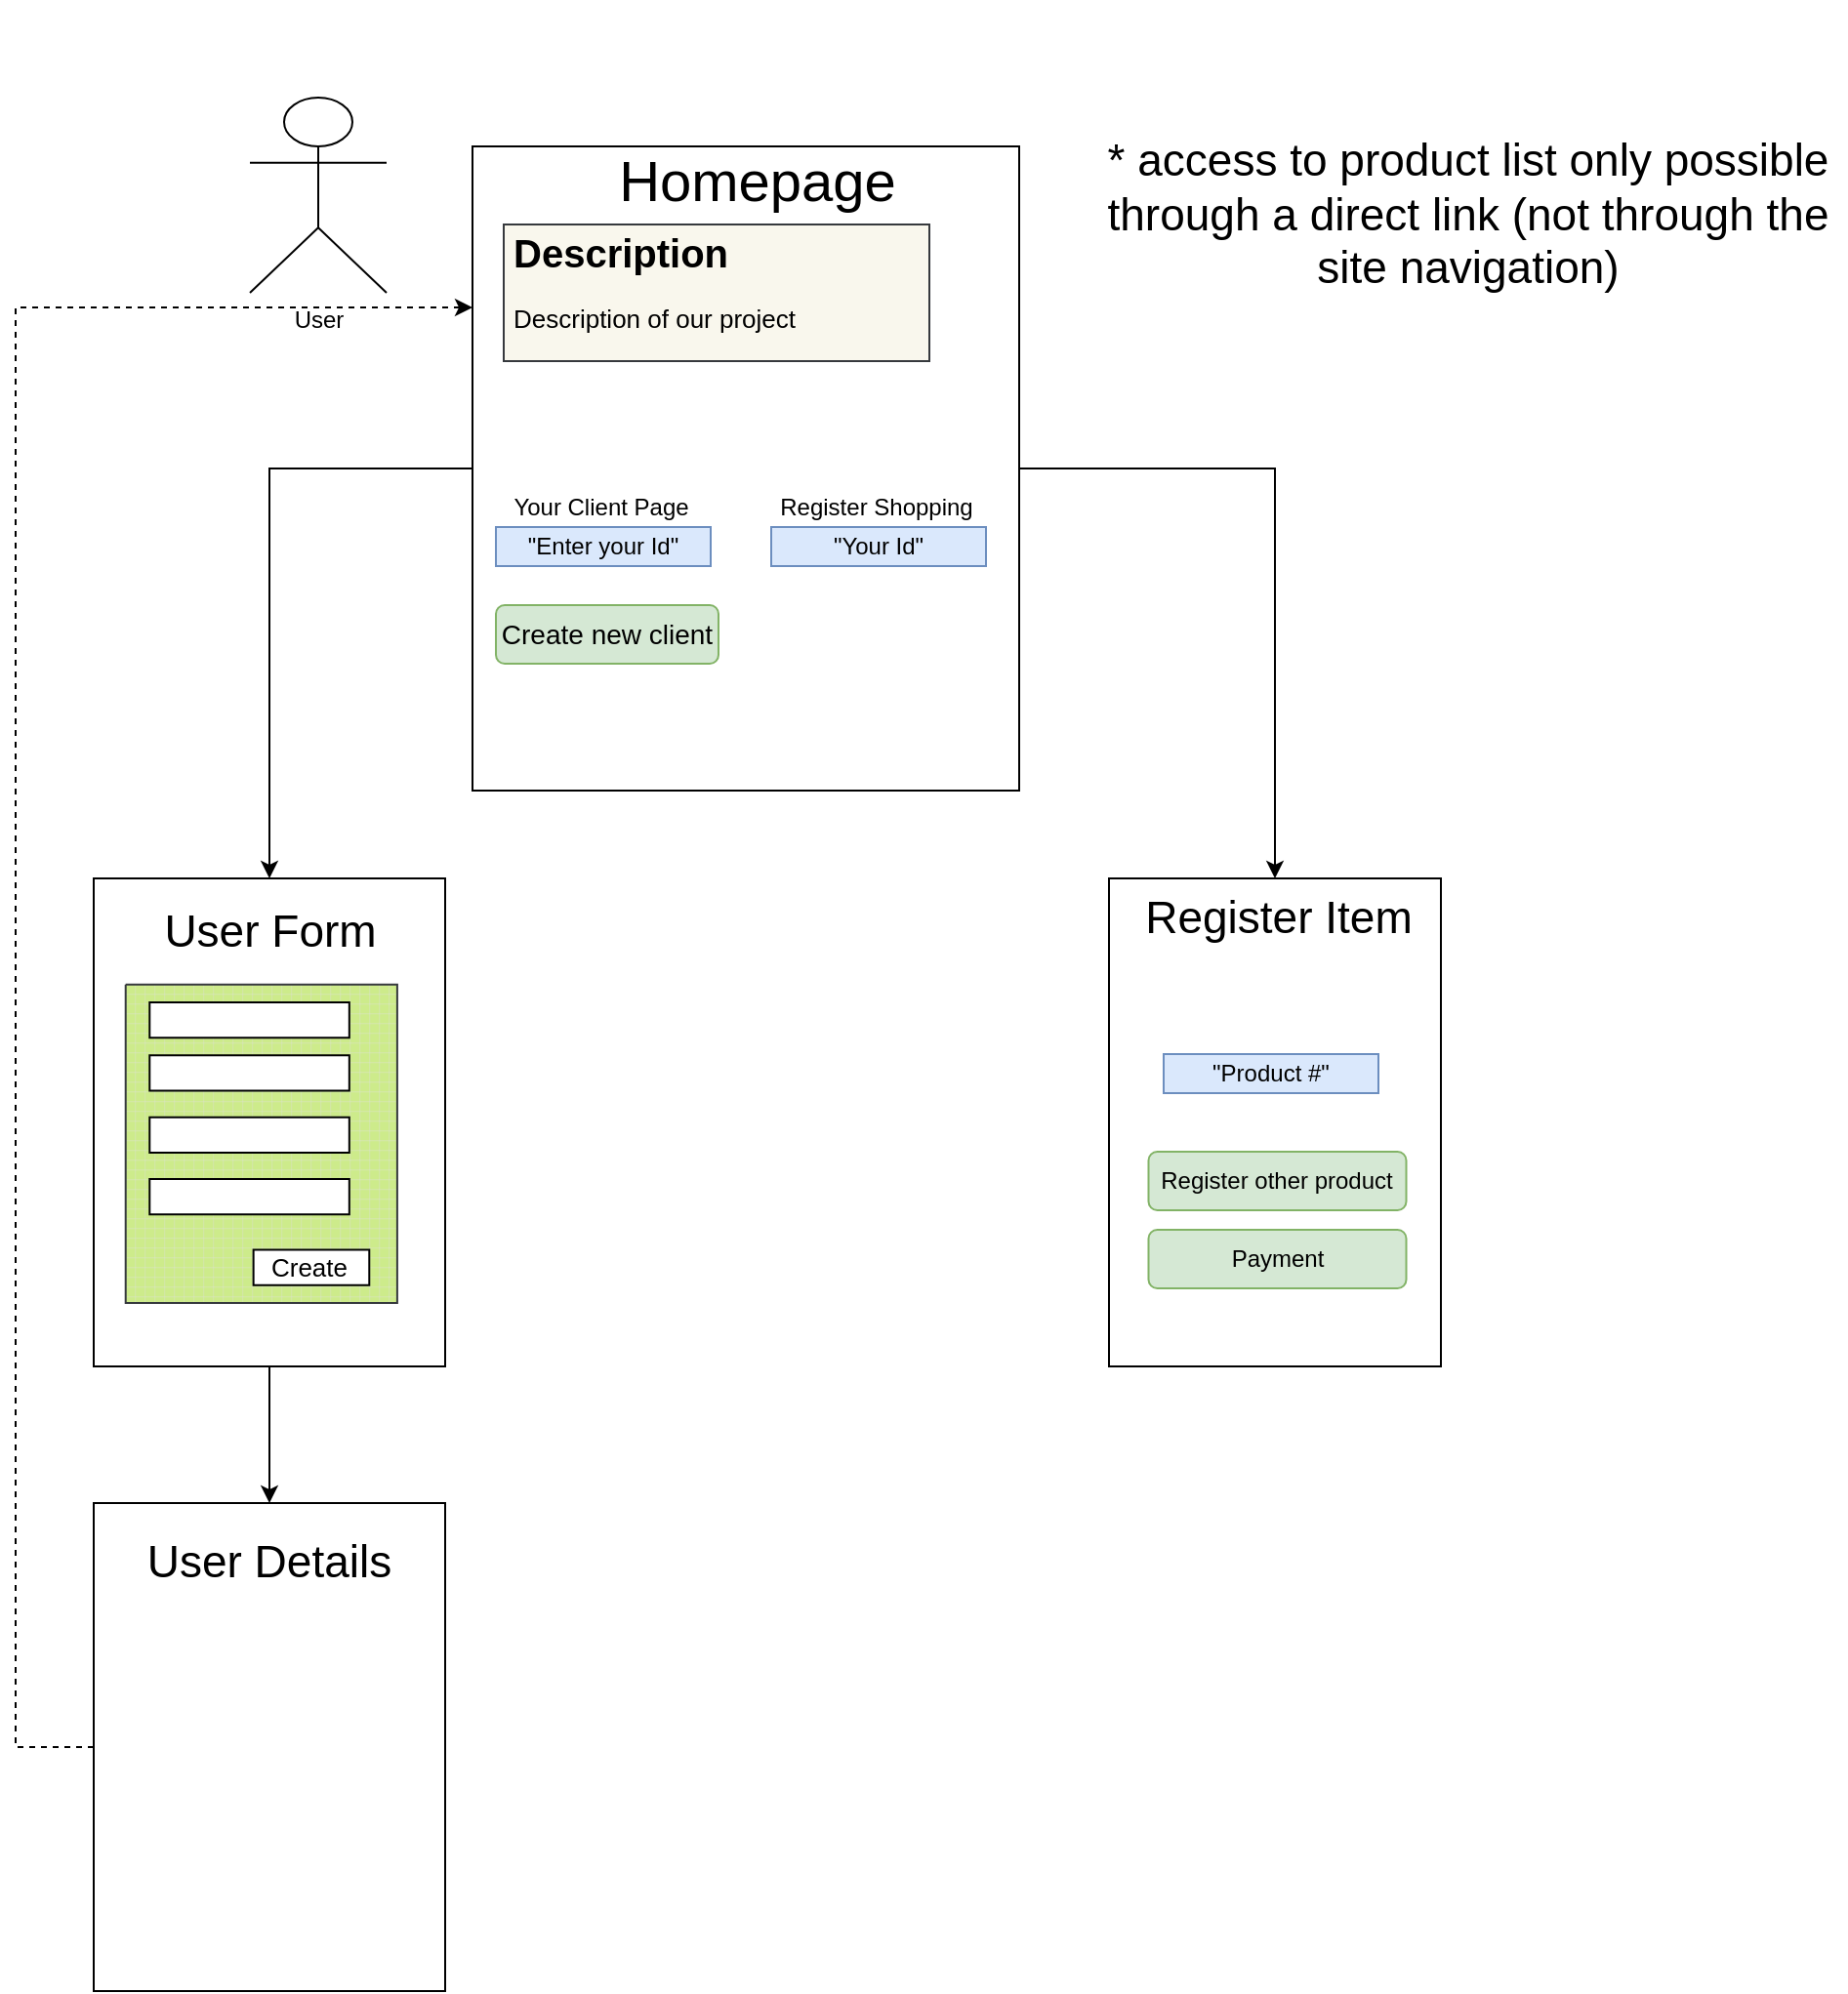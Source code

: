 <mxfile version="13.7.5" type="device"><diagram id="PUfTbRvgmeC-gYnoiiX1" name="Page-1"><mxGraphModel dx="1298" dy="870" grid="1" gridSize="10" guides="1" tooltips="1" connect="1" arrows="1" fold="1" page="1" pageScale="1" pageWidth="827" pageHeight="1169" math="0" shadow="0"><root><mxCell id="0"/><mxCell id="1" parent="0"/><mxCell id="WnD0OCrXiuG9wDW7odzw-33" style="edgeStyle=orthogonalEdgeStyle;rounded=0;orthogonalLoop=1;jettySize=auto;html=1;entryX=0.5;entryY=0;entryDx=0;entryDy=0;fontSize=23;" edge="1" parent="1" source="WnD0OCrXiuG9wDW7odzw-2" target="WnD0OCrXiuG9wDW7odzw-14"><mxGeometry relative="1" as="geometry"/></mxCell><mxCell id="WnD0OCrXiuG9wDW7odzw-34" style="edgeStyle=orthogonalEdgeStyle;rounded=0;orthogonalLoop=1;jettySize=auto;html=1;entryX=0.5;entryY=0;entryDx=0;entryDy=0;fontSize=23;" edge="1" parent="1" source="WnD0OCrXiuG9wDW7odzw-2" target="WnD0OCrXiuG9wDW7odzw-16"><mxGeometry relative="1" as="geometry"/></mxCell><mxCell id="WnD0OCrXiuG9wDW7odzw-2" value="" style="rounded=0;whiteSpace=wrap;html=1;" vertex="1" parent="1"><mxGeometry x="274" y="85" width="280" height="330" as="geometry"/></mxCell><mxCell id="WnD0OCrXiuG9wDW7odzw-3" value="Homepage" style="text;html=1;strokeColor=none;fillColor=none;align=center;verticalAlign=middle;whiteSpace=wrap;rounded=0;fontSize=29;" vertex="1" parent="1"><mxGeometry x="380" y="93" width="80" height="20" as="geometry"/></mxCell><mxCell id="WnD0OCrXiuG9wDW7odzw-4" value="&lt;h1 style=&quot;font-size: 20px&quot;&gt;&lt;font style=&quot;font-size: 20px&quot;&gt;Description&lt;/font&gt;&lt;/h1&gt;&lt;div&gt;&lt;font style=&quot;font-size: 13px&quot;&gt;Description of our project&lt;/font&gt;&lt;/div&gt;" style="text;html=1;strokeColor=#36393d;fillColor=#f9f7ed;spacing=5;spacingTop=-20;whiteSpace=wrap;overflow=hidden;rounded=0;" vertex="1" parent="1"><mxGeometry x="290" y="125" width="218" height="70" as="geometry"/></mxCell><mxCell id="WnD0OCrXiuG9wDW7odzw-5" value="User&lt;br&gt;" style="shape=umlActor;verticalLabelPosition=bottom;verticalAlign=top;html=1;outlineConnect=0;" vertex="1" parent="1"><mxGeometry x="160" y="60" width="70" height="100" as="geometry"/></mxCell><mxCell id="WnD0OCrXiuG9wDW7odzw-7" value="&quot;Your Id&quot;" style="rounded=0;whiteSpace=wrap;html=1;fillColor=#dae8fc;strokeColor=#6c8ebf;" vertex="1" parent="1"><mxGeometry x="427" y="280" width="110" height="20" as="geometry"/></mxCell><mxCell id="WnD0OCrXiuG9wDW7odzw-8" value="Register Shopping" style="text;html=1;strokeColor=none;fillColor=none;align=center;verticalAlign=middle;whiteSpace=wrap;rounded=0;" vertex="1" parent="1"><mxGeometry x="421" y="260" width="120" height="20" as="geometry"/></mxCell><mxCell id="WnD0OCrXiuG9wDW7odzw-9" value="&quot;Enter your Id&quot;" style="rounded=0;whiteSpace=wrap;html=1;fillColor=#dae8fc;strokeColor=#6c8ebf;" vertex="1" parent="1"><mxGeometry x="286" y="280" width="110" height="20" as="geometry"/></mxCell><mxCell id="WnD0OCrXiuG9wDW7odzw-10" value="Your Client Page" style="text;html=1;strokeColor=none;fillColor=none;align=center;verticalAlign=middle;whiteSpace=wrap;rounded=0;" vertex="1" parent="1"><mxGeometry x="280" y="260" width="120" height="20" as="geometry"/></mxCell><mxCell id="WnD0OCrXiuG9wDW7odzw-12" value="&lt;font style=&quot;font-size: 14px&quot;&gt;Create new client&lt;/font&gt;" style="rounded=1;whiteSpace=wrap;html=1;fontSize=29;verticalAlign=bottom;fillColor=#d5e8d4;strokeColor=#82b366;" vertex="1" parent="1"><mxGeometry x="286" y="320" width="114" height="30" as="geometry"/></mxCell><mxCell id="WnD0OCrXiuG9wDW7odzw-16" value="" style="rounded=0;whiteSpace=wrap;html=1;fontSize=29;" vertex="1" parent="1"><mxGeometry x="600" y="460" width="170" height="250" as="geometry"/></mxCell><mxCell id="WnD0OCrXiuG9wDW7odzw-17" value="Register Item" style="text;html=1;strokeColor=none;fillColor=none;align=center;verticalAlign=middle;whiteSpace=wrap;rounded=0;fontSize=23;" vertex="1" parent="1"><mxGeometry x="612.5" y="470" width="147.5" height="20" as="geometry"/></mxCell><mxCell id="WnD0OCrXiuG9wDW7odzw-35" style="edgeStyle=orthogonalEdgeStyle;rounded=0;orthogonalLoop=1;jettySize=auto;html=1;entryX=0;entryY=0.25;entryDx=0;entryDy=0;fontSize=23;dashed=1;" edge="1" parent="1" source="WnD0OCrXiuG9wDW7odzw-25" target="WnD0OCrXiuG9wDW7odzw-2"><mxGeometry relative="1" as="geometry"><Array as="points"><mxPoint x="40" y="905"/><mxPoint x="40" y="168"/></Array></mxGeometry></mxCell><mxCell id="WnD0OCrXiuG9wDW7odzw-25" value="" style="rounded=0;whiteSpace=wrap;html=1;fontSize=29;" vertex="1" parent="1"><mxGeometry x="80" y="780" width="180" height="250" as="geometry"/></mxCell><mxCell id="WnD0OCrXiuG9wDW7odzw-26" value="User Details" style="text;html=1;strokeColor=none;fillColor=none;align=center;verticalAlign=middle;whiteSpace=wrap;rounded=0;fontSize=23;" vertex="1" parent="1"><mxGeometry x="101.25" y="800" width="137.5" height="20" as="geometry"/></mxCell><mxCell id="WnD0OCrXiuG9wDW7odzw-29" value="" style="group" vertex="1" connectable="0" parent="1"><mxGeometry x="80" y="460" width="180" height="290" as="geometry"/></mxCell><mxCell id="WnD0OCrXiuG9wDW7odzw-14" value="" style="rounded=0;whiteSpace=wrap;html=1;fontSize=29;" vertex="1" parent="WnD0OCrXiuG9wDW7odzw-29"><mxGeometry width="180" height="250" as="geometry"/></mxCell><mxCell id="WnD0OCrXiuG9wDW7odzw-15" value="User Form" style="text;html=1;strokeColor=none;fillColor=none;align=center;verticalAlign=middle;whiteSpace=wrap;rounded=0;fontSize=23;" vertex="1" parent="WnD0OCrXiuG9wDW7odzw-29"><mxGeometry x="28.636" y="18.125" width="122.727" height="18.125" as="geometry"/></mxCell><mxCell id="WnD0OCrXiuG9wDW7odzw-18" value="" style="verticalLabelPosition=bottom;verticalAlign=top;html=1;shape=mxgraph.basic.patternFillRect;fillStyle=grid;step=5;fillStrokeWidth=0.2;fillStrokeColor=#dddddd;fontSize=29;fillColor=#cdeb8b;strokeColor=#36393d;" vertex="1" parent="WnD0OCrXiuG9wDW7odzw-29"><mxGeometry x="16.364" y="54.375" width="139.091" height="163.125" as="geometry"/></mxCell><mxCell id="WnD0OCrXiuG9wDW7odzw-19" value="" style="verticalLabelPosition=bottom;verticalAlign=top;html=1;shape=mxgraph.basic.rect;fillColor2=none;strokeWidth=1;size=20;indent=5;fontSize=29;" vertex="1" parent="WnD0OCrXiuG9wDW7odzw-29"><mxGeometry x="28.636" y="63.438" width="102.273" height="18.125" as="geometry"/></mxCell><mxCell id="WnD0OCrXiuG9wDW7odzw-20" value="" style="verticalLabelPosition=bottom;verticalAlign=top;html=1;shape=mxgraph.basic.rect;fillColor2=none;strokeWidth=1;size=20;indent=5;fontSize=29;" vertex="1" parent="WnD0OCrXiuG9wDW7odzw-29"><mxGeometry x="28.636" y="90.625" width="102.273" height="18.125" as="geometry"/></mxCell><mxCell id="WnD0OCrXiuG9wDW7odzw-21" value="" style="verticalLabelPosition=bottom;verticalAlign=top;html=1;shape=mxgraph.basic.rect;fillColor2=none;strokeWidth=1;size=20;indent=5;fontSize=29;" vertex="1" parent="WnD0OCrXiuG9wDW7odzw-29"><mxGeometry x="28.636" y="122.344" width="102.273" height="18.125" as="geometry"/></mxCell><mxCell id="WnD0OCrXiuG9wDW7odzw-22" value="" style="verticalLabelPosition=bottom;verticalAlign=top;html=1;shape=mxgraph.basic.rect;fillColor2=none;strokeWidth=1;size=20;indent=5;fontSize=29;" vertex="1" parent="WnD0OCrXiuG9wDW7odzw-29"><mxGeometry x="28.636" y="154.062" width="102.273" height="18.125" as="geometry"/></mxCell><mxCell id="WnD0OCrXiuG9wDW7odzw-23" value="" style="verticalLabelPosition=bottom;verticalAlign=top;html=1;shape=mxgraph.basic.rect;fillColor2=none;strokeWidth=1;size=20;indent=5;fontSize=29;" vertex="1" parent="WnD0OCrXiuG9wDW7odzw-29"><mxGeometry x="81.818" y="190.312" width="59.318" height="18.125" as="geometry"/></mxCell><mxCell id="WnD0OCrXiuG9wDW7odzw-24" value="Create" style="text;html=1;strokeColor=none;fillColor=none;align=center;verticalAlign=middle;whiteSpace=wrap;rounded=0;fontSize=13;" vertex="1" parent="WnD0OCrXiuG9wDW7odzw-29"><mxGeometry x="94.295" y="190.312" width="32.727" height="18.125" as="geometry"/></mxCell><mxCell id="WnD0OCrXiuG9wDW7odzw-32" style="edgeStyle=orthogonalEdgeStyle;rounded=0;orthogonalLoop=1;jettySize=auto;html=1;exitX=0.5;exitY=1;exitDx=0;exitDy=0;entryX=0.5;entryY=0;entryDx=0;entryDy=0;fontSize=23;" edge="1" parent="1" source="WnD0OCrXiuG9wDW7odzw-14" target="WnD0OCrXiuG9wDW7odzw-25"><mxGeometry relative="1" as="geometry"/></mxCell><mxCell id="WnD0OCrXiuG9wDW7odzw-36" value="* access to product list only possible through a direct link (not through the site navigation)" style="text;html=1;strokeColor=none;fillColor=none;align=center;verticalAlign=middle;whiteSpace=wrap;rounded=0;fontSize=23;labelPosition=center;verticalLabelPosition=middle;" vertex="1" parent="1"><mxGeometry x="590" y="10" width="387.5" height="220" as="geometry"/></mxCell><mxCell id="WnD0OCrXiuG9wDW7odzw-37" value="&lt;font style=&quot;font-size: 13px ; line-height: 100%&quot;&gt;&lt;br&gt;&lt;/font&gt;" style="rounded=1;whiteSpace=wrap;html=1;fontSize=29;verticalAlign=middle;fillColor=#d5e8d4;strokeColor=#82b366;labelPosition=center;verticalLabelPosition=middle;align=center;" vertex="1" parent="1"><mxGeometry x="620.25" y="600" width="132" height="30" as="geometry"/></mxCell><mxCell id="WnD0OCrXiuG9wDW7odzw-38" value="&quot;Product #&quot;" style="rounded=0;whiteSpace=wrap;html=1;fillColor=#dae8fc;strokeColor=#6c8ebf;" vertex="1" parent="1"><mxGeometry x="628" y="550" width="110" height="20" as="geometry"/></mxCell><mxCell id="WnD0OCrXiuG9wDW7odzw-39" value="Register other product" style="text;html=1;strokeColor=none;fillColor=none;align=center;verticalAlign=middle;whiteSpace=wrap;rounded=0;" vertex="1" parent="1"><mxGeometry x="622.25" y="605" width="127.75" height="20" as="geometry"/></mxCell><mxCell id="WnD0OCrXiuG9wDW7odzw-40" value="&lt;font style=&quot;font-size: 13px ; line-height: 100%&quot;&gt;&lt;br&gt;&lt;/font&gt;" style="rounded=1;whiteSpace=wrap;html=1;fontSize=29;verticalAlign=middle;fillColor=#d5e8d4;strokeColor=#82b366;labelPosition=center;verticalLabelPosition=middle;align=center;" vertex="1" parent="1"><mxGeometry x="620.25" y="640" width="132" height="30" as="geometry"/></mxCell><mxCell id="WnD0OCrXiuG9wDW7odzw-41" value="Payment" style="text;html=1;strokeColor=none;fillColor=none;align=center;verticalAlign=middle;whiteSpace=wrap;rounded=0;" vertex="1" parent="1"><mxGeometry x="631.88" y="647.5" width="108.75" height="15" as="geometry"/></mxCell></root></mxGraphModel></diagram></mxfile>